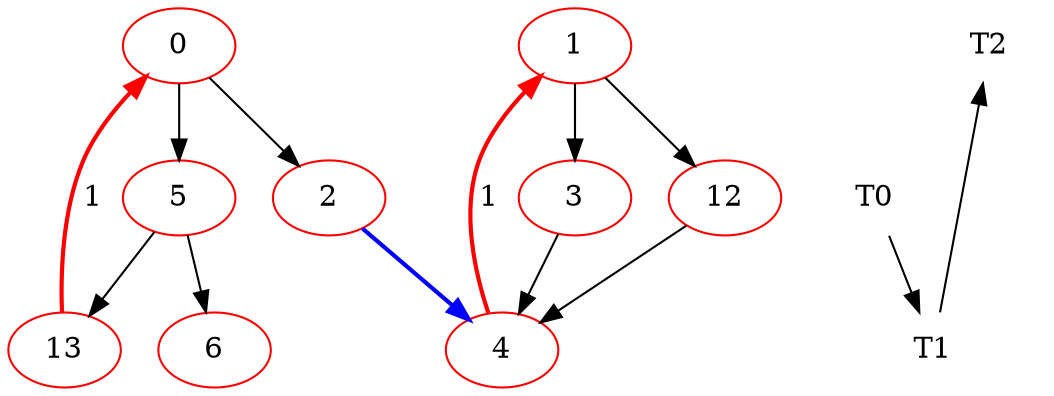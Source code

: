 digraph Success_MS_ { 
{
0 [color=red ];

1 [color=red ];

2 [color=red ];

3 [color=red ];

4 [color=red ];

5 [color=red ];

6 [color=red ];

12 [color=red ];

13 [color=red ];
4 -> 1 [style=bold, color=red, label=1] 
0 -> 2
1 -> 3
2 -> 4 [style=bold, color=blue ]
3 -> 4
0 -> 5
5 -> 6
1 -> 12
12 -> 4
5 -> 13
13 -> 0 [style=bold, color=red, label=1] 

}

{
 node [shape=plaintext]; 
 T0  -> T1 -> T2;
}{ rank = same; 
2; 3; 5; 12; T0;
 }; 
{ rank = same; 
4; 6; 13; T1;
 }; 
{ rank = same; 
0; 1; T2;
 }; 
{ rank = same; 

 }; 

}